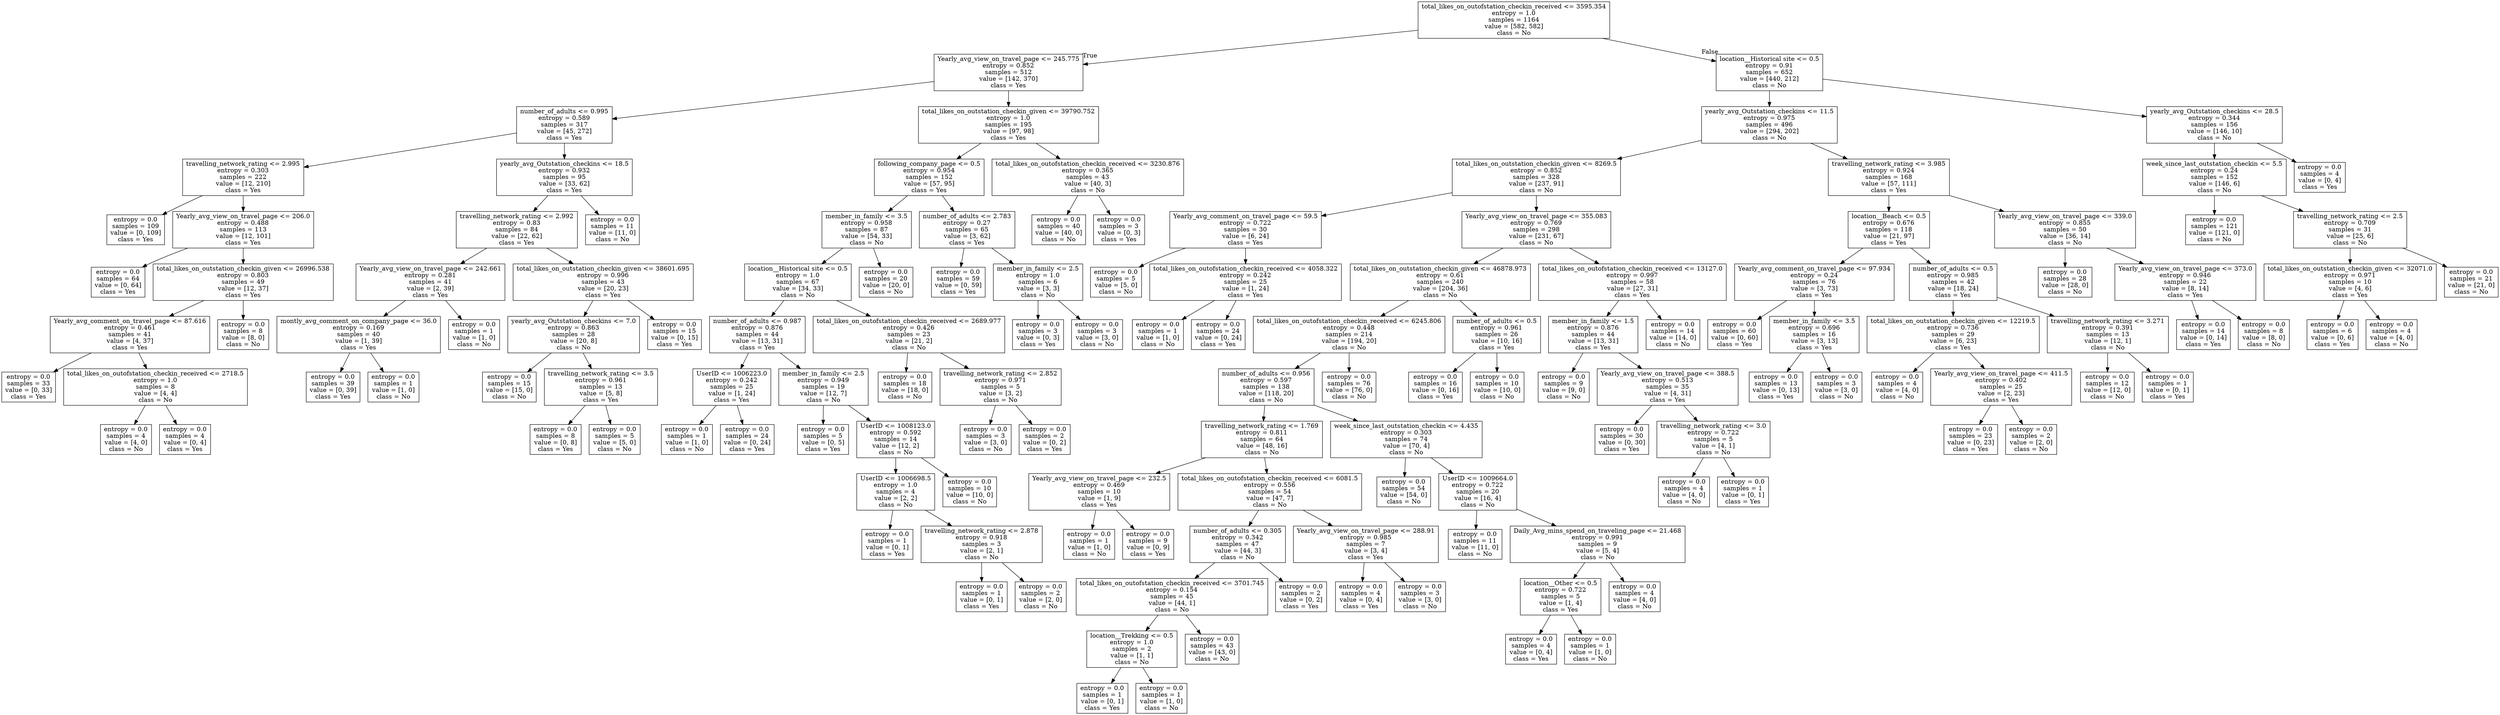 digraph Tree {
node [shape=box] ;
0 [label="total_likes_on_outofstation_checkin_received <= 3595.354\nentropy = 1.0\nsamples = 1164\nvalue = [582, 582]\nclass = No"] ;
1 [label="Yearly_avg_view_on_travel_page <= 245.775\nentropy = 0.852\nsamples = 512\nvalue = [142, 370]\nclass = Yes"] ;
0 -> 1 [labeldistance=2.5, labelangle=45, headlabel="True"] ;
2 [label="number_of_adults <= 0.995\nentropy = 0.589\nsamples = 317\nvalue = [45, 272]\nclass = Yes"] ;
1 -> 2 ;
3 [label="travelling_network_rating <= 2.995\nentropy = 0.303\nsamples = 222\nvalue = [12, 210]\nclass = Yes"] ;
2 -> 3 ;
4 [label="entropy = 0.0\nsamples = 109\nvalue = [0, 109]\nclass = Yes"] ;
3 -> 4 ;
5 [label="Yearly_avg_view_on_travel_page <= 206.0\nentropy = 0.488\nsamples = 113\nvalue = [12, 101]\nclass = Yes"] ;
3 -> 5 ;
6 [label="entropy = 0.0\nsamples = 64\nvalue = [0, 64]\nclass = Yes"] ;
5 -> 6 ;
7 [label="total_likes_on_outstation_checkin_given <= 26996.538\nentropy = 0.803\nsamples = 49\nvalue = [12, 37]\nclass = Yes"] ;
5 -> 7 ;
8 [label="Yearly_avg_comment_on_travel_page <= 87.616\nentropy = 0.461\nsamples = 41\nvalue = [4, 37]\nclass = Yes"] ;
7 -> 8 ;
9 [label="entropy = 0.0\nsamples = 33\nvalue = [0, 33]\nclass = Yes"] ;
8 -> 9 ;
10 [label="total_likes_on_outofstation_checkin_received <= 2718.5\nentropy = 1.0\nsamples = 8\nvalue = [4, 4]\nclass = No"] ;
8 -> 10 ;
11 [label="entropy = 0.0\nsamples = 4\nvalue = [4, 0]\nclass = No"] ;
10 -> 11 ;
12 [label="entropy = 0.0\nsamples = 4\nvalue = [0, 4]\nclass = Yes"] ;
10 -> 12 ;
13 [label="entropy = 0.0\nsamples = 8\nvalue = [8, 0]\nclass = No"] ;
7 -> 13 ;
14 [label="yearly_avg_Outstation_checkins <= 18.5\nentropy = 0.932\nsamples = 95\nvalue = [33, 62]\nclass = Yes"] ;
2 -> 14 ;
15 [label="travelling_network_rating <= 2.992\nentropy = 0.83\nsamples = 84\nvalue = [22, 62]\nclass = Yes"] ;
14 -> 15 ;
16 [label="Yearly_avg_view_on_travel_page <= 242.661\nentropy = 0.281\nsamples = 41\nvalue = [2, 39]\nclass = Yes"] ;
15 -> 16 ;
17 [label="montly_avg_comment_on_company_page <= 36.0\nentropy = 0.169\nsamples = 40\nvalue = [1, 39]\nclass = Yes"] ;
16 -> 17 ;
18 [label="entropy = 0.0\nsamples = 39\nvalue = [0, 39]\nclass = Yes"] ;
17 -> 18 ;
19 [label="entropy = 0.0\nsamples = 1\nvalue = [1, 0]\nclass = No"] ;
17 -> 19 ;
20 [label="entropy = 0.0\nsamples = 1\nvalue = [1, 0]\nclass = No"] ;
16 -> 20 ;
21 [label="total_likes_on_outstation_checkin_given <= 38601.695\nentropy = 0.996\nsamples = 43\nvalue = [20, 23]\nclass = Yes"] ;
15 -> 21 ;
22 [label="yearly_avg_Outstation_checkins <= 7.0\nentropy = 0.863\nsamples = 28\nvalue = [20, 8]\nclass = No"] ;
21 -> 22 ;
23 [label="entropy = 0.0\nsamples = 15\nvalue = [15, 0]\nclass = No"] ;
22 -> 23 ;
24 [label="travelling_network_rating <= 3.5\nentropy = 0.961\nsamples = 13\nvalue = [5, 8]\nclass = Yes"] ;
22 -> 24 ;
25 [label="entropy = 0.0\nsamples = 8\nvalue = [0, 8]\nclass = Yes"] ;
24 -> 25 ;
26 [label="entropy = 0.0\nsamples = 5\nvalue = [5, 0]\nclass = No"] ;
24 -> 26 ;
27 [label="entropy = 0.0\nsamples = 15\nvalue = [0, 15]\nclass = Yes"] ;
21 -> 27 ;
28 [label="entropy = 0.0\nsamples = 11\nvalue = [11, 0]\nclass = No"] ;
14 -> 28 ;
29 [label="total_likes_on_outstation_checkin_given <= 39790.752\nentropy = 1.0\nsamples = 195\nvalue = [97, 98]\nclass = Yes"] ;
1 -> 29 ;
30 [label="following_company_page <= 0.5\nentropy = 0.954\nsamples = 152\nvalue = [57, 95]\nclass = Yes"] ;
29 -> 30 ;
31 [label="member_in_family <= 3.5\nentropy = 0.958\nsamples = 87\nvalue = [54, 33]\nclass = No"] ;
30 -> 31 ;
32 [label="location__Historical site <= 0.5\nentropy = 1.0\nsamples = 67\nvalue = [34, 33]\nclass = No"] ;
31 -> 32 ;
33 [label="number_of_adults <= 0.987\nentropy = 0.876\nsamples = 44\nvalue = [13, 31]\nclass = Yes"] ;
32 -> 33 ;
34 [label="UserID <= 1006223.0\nentropy = 0.242\nsamples = 25\nvalue = [1, 24]\nclass = Yes"] ;
33 -> 34 ;
35 [label="entropy = 0.0\nsamples = 1\nvalue = [1, 0]\nclass = No"] ;
34 -> 35 ;
36 [label="entropy = 0.0\nsamples = 24\nvalue = [0, 24]\nclass = Yes"] ;
34 -> 36 ;
37 [label="member_in_family <= 2.5\nentropy = 0.949\nsamples = 19\nvalue = [12, 7]\nclass = No"] ;
33 -> 37 ;
38 [label="entropy = 0.0\nsamples = 5\nvalue = [0, 5]\nclass = Yes"] ;
37 -> 38 ;
39 [label="UserID <= 1008123.0\nentropy = 0.592\nsamples = 14\nvalue = [12, 2]\nclass = No"] ;
37 -> 39 ;
40 [label="UserID <= 1006698.5\nentropy = 1.0\nsamples = 4\nvalue = [2, 2]\nclass = No"] ;
39 -> 40 ;
41 [label="entropy = 0.0\nsamples = 1\nvalue = [0, 1]\nclass = Yes"] ;
40 -> 41 ;
42 [label="travelling_network_rating <= 2.878\nentropy = 0.918\nsamples = 3\nvalue = [2, 1]\nclass = No"] ;
40 -> 42 ;
43 [label="entropy = 0.0\nsamples = 1\nvalue = [0, 1]\nclass = Yes"] ;
42 -> 43 ;
44 [label="entropy = 0.0\nsamples = 2\nvalue = [2, 0]\nclass = No"] ;
42 -> 44 ;
45 [label="entropy = 0.0\nsamples = 10\nvalue = [10, 0]\nclass = No"] ;
39 -> 45 ;
46 [label="total_likes_on_outofstation_checkin_received <= 2689.977\nentropy = 0.426\nsamples = 23\nvalue = [21, 2]\nclass = No"] ;
32 -> 46 ;
47 [label="entropy = 0.0\nsamples = 18\nvalue = [18, 0]\nclass = No"] ;
46 -> 47 ;
48 [label="travelling_network_rating <= 2.852\nentropy = 0.971\nsamples = 5\nvalue = [3, 2]\nclass = No"] ;
46 -> 48 ;
49 [label="entropy = 0.0\nsamples = 3\nvalue = [3, 0]\nclass = No"] ;
48 -> 49 ;
50 [label="entropy = 0.0\nsamples = 2\nvalue = [0, 2]\nclass = Yes"] ;
48 -> 50 ;
51 [label="entropy = 0.0\nsamples = 20\nvalue = [20, 0]\nclass = No"] ;
31 -> 51 ;
52 [label="number_of_adults <= 2.783\nentropy = 0.27\nsamples = 65\nvalue = [3, 62]\nclass = Yes"] ;
30 -> 52 ;
53 [label="entropy = 0.0\nsamples = 59\nvalue = [0, 59]\nclass = Yes"] ;
52 -> 53 ;
54 [label="member_in_family <= 2.5\nentropy = 1.0\nsamples = 6\nvalue = [3, 3]\nclass = No"] ;
52 -> 54 ;
55 [label="entropy = 0.0\nsamples = 3\nvalue = [0, 3]\nclass = Yes"] ;
54 -> 55 ;
56 [label="entropy = 0.0\nsamples = 3\nvalue = [3, 0]\nclass = No"] ;
54 -> 56 ;
57 [label="total_likes_on_outofstation_checkin_received <= 3230.876\nentropy = 0.365\nsamples = 43\nvalue = [40, 3]\nclass = No"] ;
29 -> 57 ;
58 [label="entropy = 0.0\nsamples = 40\nvalue = [40, 0]\nclass = No"] ;
57 -> 58 ;
59 [label="entropy = 0.0\nsamples = 3\nvalue = [0, 3]\nclass = Yes"] ;
57 -> 59 ;
60 [label="location__Historical site <= 0.5\nentropy = 0.91\nsamples = 652\nvalue = [440, 212]\nclass = No"] ;
0 -> 60 [labeldistance=2.5, labelangle=-45, headlabel="False"] ;
61 [label="yearly_avg_Outstation_checkins <= 11.5\nentropy = 0.975\nsamples = 496\nvalue = [294, 202]\nclass = No"] ;
60 -> 61 ;
62 [label="total_likes_on_outstation_checkin_given <= 8269.5\nentropy = 0.852\nsamples = 328\nvalue = [237, 91]\nclass = No"] ;
61 -> 62 ;
63 [label="Yearly_avg_comment_on_travel_page <= 59.5\nentropy = 0.722\nsamples = 30\nvalue = [6, 24]\nclass = Yes"] ;
62 -> 63 ;
64 [label="entropy = 0.0\nsamples = 5\nvalue = [5, 0]\nclass = No"] ;
63 -> 64 ;
65 [label="total_likes_on_outofstation_checkin_received <= 4058.322\nentropy = 0.242\nsamples = 25\nvalue = [1, 24]\nclass = Yes"] ;
63 -> 65 ;
66 [label="entropy = 0.0\nsamples = 1\nvalue = [1, 0]\nclass = No"] ;
65 -> 66 ;
67 [label="entropy = 0.0\nsamples = 24\nvalue = [0, 24]\nclass = Yes"] ;
65 -> 67 ;
68 [label="Yearly_avg_view_on_travel_page <= 355.083\nentropy = 0.769\nsamples = 298\nvalue = [231, 67]\nclass = No"] ;
62 -> 68 ;
69 [label="total_likes_on_outstation_checkin_given <= 46878.973\nentropy = 0.61\nsamples = 240\nvalue = [204, 36]\nclass = No"] ;
68 -> 69 ;
70 [label="total_likes_on_outofstation_checkin_received <= 6245.806\nentropy = 0.448\nsamples = 214\nvalue = [194, 20]\nclass = No"] ;
69 -> 70 ;
71 [label="number_of_adults <= 0.956\nentropy = 0.597\nsamples = 138\nvalue = [118, 20]\nclass = No"] ;
70 -> 71 ;
72 [label="travelling_network_rating <= 1.769\nentropy = 0.811\nsamples = 64\nvalue = [48, 16]\nclass = No"] ;
71 -> 72 ;
73 [label="Yearly_avg_view_on_travel_page <= 232.5\nentropy = 0.469\nsamples = 10\nvalue = [1, 9]\nclass = Yes"] ;
72 -> 73 ;
74 [label="entropy = 0.0\nsamples = 1\nvalue = [1, 0]\nclass = No"] ;
73 -> 74 ;
75 [label="entropy = 0.0\nsamples = 9\nvalue = [0, 9]\nclass = Yes"] ;
73 -> 75 ;
76 [label="total_likes_on_outofstation_checkin_received <= 6081.5\nentropy = 0.556\nsamples = 54\nvalue = [47, 7]\nclass = No"] ;
72 -> 76 ;
77 [label="number_of_adults <= 0.305\nentropy = 0.342\nsamples = 47\nvalue = [44, 3]\nclass = No"] ;
76 -> 77 ;
78 [label="total_likes_on_outofstation_checkin_received <= 3701.745\nentropy = 0.154\nsamples = 45\nvalue = [44, 1]\nclass = No"] ;
77 -> 78 ;
79 [label="location__Trekking <= 0.5\nentropy = 1.0\nsamples = 2\nvalue = [1, 1]\nclass = No"] ;
78 -> 79 ;
80 [label="entropy = 0.0\nsamples = 1\nvalue = [0, 1]\nclass = Yes"] ;
79 -> 80 ;
81 [label="entropy = 0.0\nsamples = 1\nvalue = [1, 0]\nclass = No"] ;
79 -> 81 ;
82 [label="entropy = 0.0\nsamples = 43\nvalue = [43, 0]\nclass = No"] ;
78 -> 82 ;
83 [label="entropy = 0.0\nsamples = 2\nvalue = [0, 2]\nclass = Yes"] ;
77 -> 83 ;
84 [label="Yearly_avg_view_on_travel_page <= 288.91\nentropy = 0.985\nsamples = 7\nvalue = [3, 4]\nclass = Yes"] ;
76 -> 84 ;
85 [label="entropy = 0.0\nsamples = 4\nvalue = [0, 4]\nclass = Yes"] ;
84 -> 85 ;
86 [label="entropy = 0.0\nsamples = 3\nvalue = [3, 0]\nclass = No"] ;
84 -> 86 ;
87 [label="week_since_last_outstation_checkin <= 4.435\nentropy = 0.303\nsamples = 74\nvalue = [70, 4]\nclass = No"] ;
71 -> 87 ;
88 [label="entropy = 0.0\nsamples = 54\nvalue = [54, 0]\nclass = No"] ;
87 -> 88 ;
89 [label="UserID <= 1009664.0\nentropy = 0.722\nsamples = 20\nvalue = [16, 4]\nclass = No"] ;
87 -> 89 ;
90 [label="entropy = 0.0\nsamples = 11\nvalue = [11, 0]\nclass = No"] ;
89 -> 90 ;
91 [label="Daily_Avg_mins_spend_on_traveling_page <= 21.468\nentropy = 0.991\nsamples = 9\nvalue = [5, 4]\nclass = No"] ;
89 -> 91 ;
92 [label="location__Other <= 0.5\nentropy = 0.722\nsamples = 5\nvalue = [1, 4]\nclass = Yes"] ;
91 -> 92 ;
93 [label="entropy = 0.0\nsamples = 4\nvalue = [0, 4]\nclass = Yes"] ;
92 -> 93 ;
94 [label="entropy = 0.0\nsamples = 1\nvalue = [1, 0]\nclass = No"] ;
92 -> 94 ;
95 [label="entropy = 0.0\nsamples = 4\nvalue = [4, 0]\nclass = No"] ;
91 -> 95 ;
96 [label="entropy = 0.0\nsamples = 76\nvalue = [76, 0]\nclass = No"] ;
70 -> 96 ;
97 [label="number_of_adults <= 0.5\nentropy = 0.961\nsamples = 26\nvalue = [10, 16]\nclass = Yes"] ;
69 -> 97 ;
98 [label="entropy = 0.0\nsamples = 16\nvalue = [0, 16]\nclass = Yes"] ;
97 -> 98 ;
99 [label="entropy = 0.0\nsamples = 10\nvalue = [10, 0]\nclass = No"] ;
97 -> 99 ;
100 [label="total_likes_on_outofstation_checkin_received <= 13127.0\nentropy = 0.997\nsamples = 58\nvalue = [27, 31]\nclass = Yes"] ;
68 -> 100 ;
101 [label="member_in_family <= 1.5\nentropy = 0.876\nsamples = 44\nvalue = [13, 31]\nclass = Yes"] ;
100 -> 101 ;
102 [label="entropy = 0.0\nsamples = 9\nvalue = [9, 0]\nclass = No"] ;
101 -> 102 ;
103 [label="Yearly_avg_view_on_travel_page <= 388.5\nentropy = 0.513\nsamples = 35\nvalue = [4, 31]\nclass = Yes"] ;
101 -> 103 ;
104 [label="entropy = 0.0\nsamples = 30\nvalue = [0, 30]\nclass = Yes"] ;
103 -> 104 ;
105 [label="travelling_network_rating <= 3.0\nentropy = 0.722\nsamples = 5\nvalue = [4, 1]\nclass = No"] ;
103 -> 105 ;
106 [label="entropy = 0.0\nsamples = 4\nvalue = [4, 0]\nclass = No"] ;
105 -> 106 ;
107 [label="entropy = 0.0\nsamples = 1\nvalue = [0, 1]\nclass = Yes"] ;
105 -> 107 ;
108 [label="entropy = 0.0\nsamples = 14\nvalue = [14, 0]\nclass = No"] ;
100 -> 108 ;
109 [label="travelling_network_rating <= 3.985\nentropy = 0.924\nsamples = 168\nvalue = [57, 111]\nclass = Yes"] ;
61 -> 109 ;
110 [label="location__Beach <= 0.5\nentropy = 0.676\nsamples = 118\nvalue = [21, 97]\nclass = Yes"] ;
109 -> 110 ;
111 [label="Yearly_avg_comment_on_travel_page <= 97.934\nentropy = 0.24\nsamples = 76\nvalue = [3, 73]\nclass = Yes"] ;
110 -> 111 ;
112 [label="entropy = 0.0\nsamples = 60\nvalue = [0, 60]\nclass = Yes"] ;
111 -> 112 ;
113 [label="member_in_family <= 3.5\nentropy = 0.696\nsamples = 16\nvalue = [3, 13]\nclass = Yes"] ;
111 -> 113 ;
114 [label="entropy = 0.0\nsamples = 13\nvalue = [0, 13]\nclass = Yes"] ;
113 -> 114 ;
115 [label="entropy = 0.0\nsamples = 3\nvalue = [3, 0]\nclass = No"] ;
113 -> 115 ;
116 [label="number_of_adults <= 0.5\nentropy = 0.985\nsamples = 42\nvalue = [18, 24]\nclass = Yes"] ;
110 -> 116 ;
117 [label="total_likes_on_outstation_checkin_given <= 12219.5\nentropy = 0.736\nsamples = 29\nvalue = [6, 23]\nclass = Yes"] ;
116 -> 117 ;
118 [label="entropy = 0.0\nsamples = 4\nvalue = [4, 0]\nclass = No"] ;
117 -> 118 ;
119 [label="Yearly_avg_view_on_travel_page <= 411.5\nentropy = 0.402\nsamples = 25\nvalue = [2, 23]\nclass = Yes"] ;
117 -> 119 ;
120 [label="entropy = 0.0\nsamples = 23\nvalue = [0, 23]\nclass = Yes"] ;
119 -> 120 ;
121 [label="entropy = 0.0\nsamples = 2\nvalue = [2, 0]\nclass = No"] ;
119 -> 121 ;
122 [label="travelling_network_rating <= 3.271\nentropy = 0.391\nsamples = 13\nvalue = [12, 1]\nclass = No"] ;
116 -> 122 ;
123 [label="entropy = 0.0\nsamples = 12\nvalue = [12, 0]\nclass = No"] ;
122 -> 123 ;
124 [label="entropy = 0.0\nsamples = 1\nvalue = [0, 1]\nclass = Yes"] ;
122 -> 124 ;
125 [label="Yearly_avg_view_on_travel_page <= 339.0\nentropy = 0.855\nsamples = 50\nvalue = [36, 14]\nclass = No"] ;
109 -> 125 ;
126 [label="entropy = 0.0\nsamples = 28\nvalue = [28, 0]\nclass = No"] ;
125 -> 126 ;
127 [label="Yearly_avg_view_on_travel_page <= 373.0\nentropy = 0.946\nsamples = 22\nvalue = [8, 14]\nclass = Yes"] ;
125 -> 127 ;
128 [label="entropy = 0.0\nsamples = 14\nvalue = [0, 14]\nclass = Yes"] ;
127 -> 128 ;
129 [label="entropy = 0.0\nsamples = 8\nvalue = [8, 0]\nclass = No"] ;
127 -> 129 ;
130 [label="yearly_avg_Outstation_checkins <= 28.5\nentropy = 0.344\nsamples = 156\nvalue = [146, 10]\nclass = No"] ;
60 -> 130 ;
131 [label="week_since_last_outstation_checkin <= 5.5\nentropy = 0.24\nsamples = 152\nvalue = [146, 6]\nclass = No"] ;
130 -> 131 ;
132 [label="entropy = 0.0\nsamples = 121\nvalue = [121, 0]\nclass = No"] ;
131 -> 132 ;
133 [label="travelling_network_rating <= 2.5\nentropy = 0.709\nsamples = 31\nvalue = [25, 6]\nclass = No"] ;
131 -> 133 ;
134 [label="total_likes_on_outstation_checkin_given <= 32071.0\nentropy = 0.971\nsamples = 10\nvalue = [4, 6]\nclass = Yes"] ;
133 -> 134 ;
135 [label="entropy = 0.0\nsamples = 6\nvalue = [0, 6]\nclass = Yes"] ;
134 -> 135 ;
136 [label="entropy = 0.0\nsamples = 4\nvalue = [4, 0]\nclass = No"] ;
134 -> 136 ;
137 [label="entropy = 0.0\nsamples = 21\nvalue = [21, 0]\nclass = No"] ;
133 -> 137 ;
138 [label="entropy = 0.0\nsamples = 4\nvalue = [0, 4]\nclass = Yes"] ;
130 -> 138 ;
}